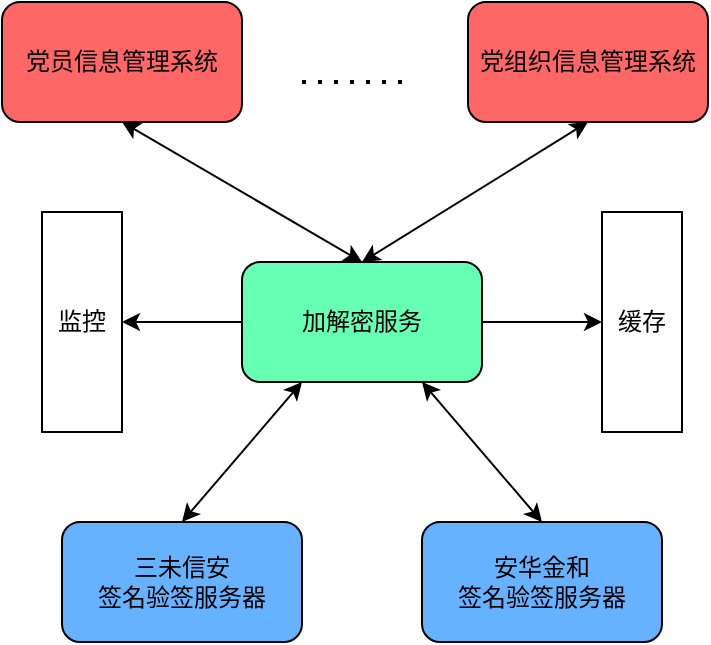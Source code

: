 <mxfile version="14.1.9" type="github">
  <diagram id="bb1bCv3G0d4AJzqR_2OL" name="Page-1">
    <mxGraphModel dx="768" dy="430" grid="1" gridSize="10" guides="1" tooltips="1" connect="1" arrows="1" fold="1" page="1" pageScale="1" pageWidth="827" pageHeight="1169" math="0" shadow="0">
      <root>
        <mxCell id="0" />
        <mxCell id="1" parent="0" />
        <mxCell id="6ZmAu8jOVCQzenT5hlyt-17" value="" style="edgeStyle=orthogonalEdgeStyle;rounded=0;orthogonalLoop=1;jettySize=auto;html=1;" edge="1" parent="1" source="6ZmAu8jOVCQzenT5hlyt-1" target="6ZmAu8jOVCQzenT5hlyt-14">
          <mxGeometry relative="1" as="geometry" />
        </mxCell>
        <mxCell id="6ZmAu8jOVCQzenT5hlyt-1" value="加解密服务" style="rounded=1;whiteSpace=wrap;html=1;fillColor=#66FFB3;" vertex="1" parent="1">
          <mxGeometry x="300" y="170" width="120" height="60" as="geometry" />
        </mxCell>
        <mxCell id="6ZmAu8jOVCQzenT5hlyt-2" value="三未信安&lt;br&gt;签名验签服务器" style="rounded=1;whiteSpace=wrap;html=1;fillColor=#66B2FF;" vertex="1" parent="1">
          <mxGeometry x="210" y="300" width="120" height="60" as="geometry" />
        </mxCell>
        <mxCell id="6ZmAu8jOVCQzenT5hlyt-3" value="安华金和&lt;br&gt;签名验签服务器" style="rounded=1;whiteSpace=wrap;html=1;fillColor=#66B2FF;" vertex="1" parent="1">
          <mxGeometry x="390" y="300" width="120" height="60" as="geometry" />
        </mxCell>
        <mxCell id="6ZmAu8jOVCQzenT5hlyt-5" value="" style="endArrow=classic;startArrow=classic;html=1;exitX=0.5;exitY=0;exitDx=0;exitDy=0;entryX=0.25;entryY=1;entryDx=0;entryDy=0;" edge="1" parent="1" source="6ZmAu8jOVCQzenT5hlyt-2" target="6ZmAu8jOVCQzenT5hlyt-1">
          <mxGeometry width="50" height="50" relative="1" as="geometry">
            <mxPoint x="430" y="260" as="sourcePoint" />
            <mxPoint x="480" y="210" as="targetPoint" />
          </mxGeometry>
        </mxCell>
        <mxCell id="6ZmAu8jOVCQzenT5hlyt-6" value="" style="endArrow=classic;startArrow=classic;html=1;entryX=0.75;entryY=1;entryDx=0;entryDy=0;exitX=0.5;exitY=0;exitDx=0;exitDy=0;" edge="1" parent="1" source="6ZmAu8jOVCQzenT5hlyt-3" target="6ZmAu8jOVCQzenT5hlyt-1">
          <mxGeometry width="50" height="50" relative="1" as="geometry">
            <mxPoint x="430" y="260" as="sourcePoint" />
            <mxPoint x="480" y="210" as="targetPoint" />
          </mxGeometry>
        </mxCell>
        <mxCell id="6ZmAu8jOVCQzenT5hlyt-7" value="党员信息管理系统" style="rounded=1;whiteSpace=wrap;html=1;fillColor=#FF6666;" vertex="1" parent="1">
          <mxGeometry x="180" y="40" width="120" height="60" as="geometry" />
        </mxCell>
        <mxCell id="6ZmAu8jOVCQzenT5hlyt-8" value="" style="endArrow=classic;startArrow=classic;html=1;entryX=0.5;entryY=1;entryDx=0;entryDy=0;exitX=0.5;exitY=0;exitDx=0;exitDy=0;" edge="1" parent="1" source="6ZmAu8jOVCQzenT5hlyt-1" target="6ZmAu8jOVCQzenT5hlyt-7">
          <mxGeometry width="50" height="50" relative="1" as="geometry">
            <mxPoint x="430" y="200" as="sourcePoint" />
            <mxPoint x="480" y="150" as="targetPoint" />
          </mxGeometry>
        </mxCell>
        <mxCell id="6ZmAu8jOVCQzenT5hlyt-9" value="党组织信息管理系统" style="rounded=1;whiteSpace=wrap;html=1;fillColor=#FF6666;" vertex="1" parent="1">
          <mxGeometry x="413" y="40" width="120" height="60" as="geometry" />
        </mxCell>
        <mxCell id="6ZmAu8jOVCQzenT5hlyt-10" value="" style="endArrow=classic;startArrow=classic;html=1;exitX=0.5;exitY=0;exitDx=0;exitDy=0;entryX=0.5;entryY=1;entryDx=0;entryDy=0;" edge="1" parent="1" source="6ZmAu8jOVCQzenT5hlyt-1" target="6ZmAu8jOVCQzenT5hlyt-9">
          <mxGeometry width="50" height="50" relative="1" as="geometry">
            <mxPoint x="430" y="200" as="sourcePoint" />
            <mxPoint x="480" y="150" as="targetPoint" />
          </mxGeometry>
        </mxCell>
        <mxCell id="6ZmAu8jOVCQzenT5hlyt-11" value="" style="endArrow=none;dashed=1;html=1;dashPattern=1 3;strokeWidth=2;" edge="1" parent="1">
          <mxGeometry width="50" height="50" relative="1" as="geometry">
            <mxPoint x="330" y="80" as="sourcePoint" />
            <mxPoint x="380" y="80" as="targetPoint" />
          </mxGeometry>
        </mxCell>
        <mxCell id="6ZmAu8jOVCQzenT5hlyt-13" value="缓存" style="rounded=0;whiteSpace=wrap;html=1;" vertex="1" parent="1">
          <mxGeometry x="480" y="145" width="40" height="110" as="geometry" />
        </mxCell>
        <mxCell id="6ZmAu8jOVCQzenT5hlyt-14" value="监控" style="rounded=0;whiteSpace=wrap;html=1;" vertex="1" parent="1">
          <mxGeometry x="200" y="145" width="40" height="110" as="geometry" />
        </mxCell>
        <mxCell id="6ZmAu8jOVCQzenT5hlyt-15" value="" style="endArrow=classic;html=1;exitX=1;exitY=0.5;exitDx=0;exitDy=0;" edge="1" parent="1" source="6ZmAu8jOVCQzenT5hlyt-1" target="6ZmAu8jOVCQzenT5hlyt-13">
          <mxGeometry width="50" height="50" relative="1" as="geometry">
            <mxPoint x="430" y="200" as="sourcePoint" />
            <mxPoint x="480" y="150" as="targetPoint" />
          </mxGeometry>
        </mxCell>
      </root>
    </mxGraphModel>
  </diagram>
</mxfile>
